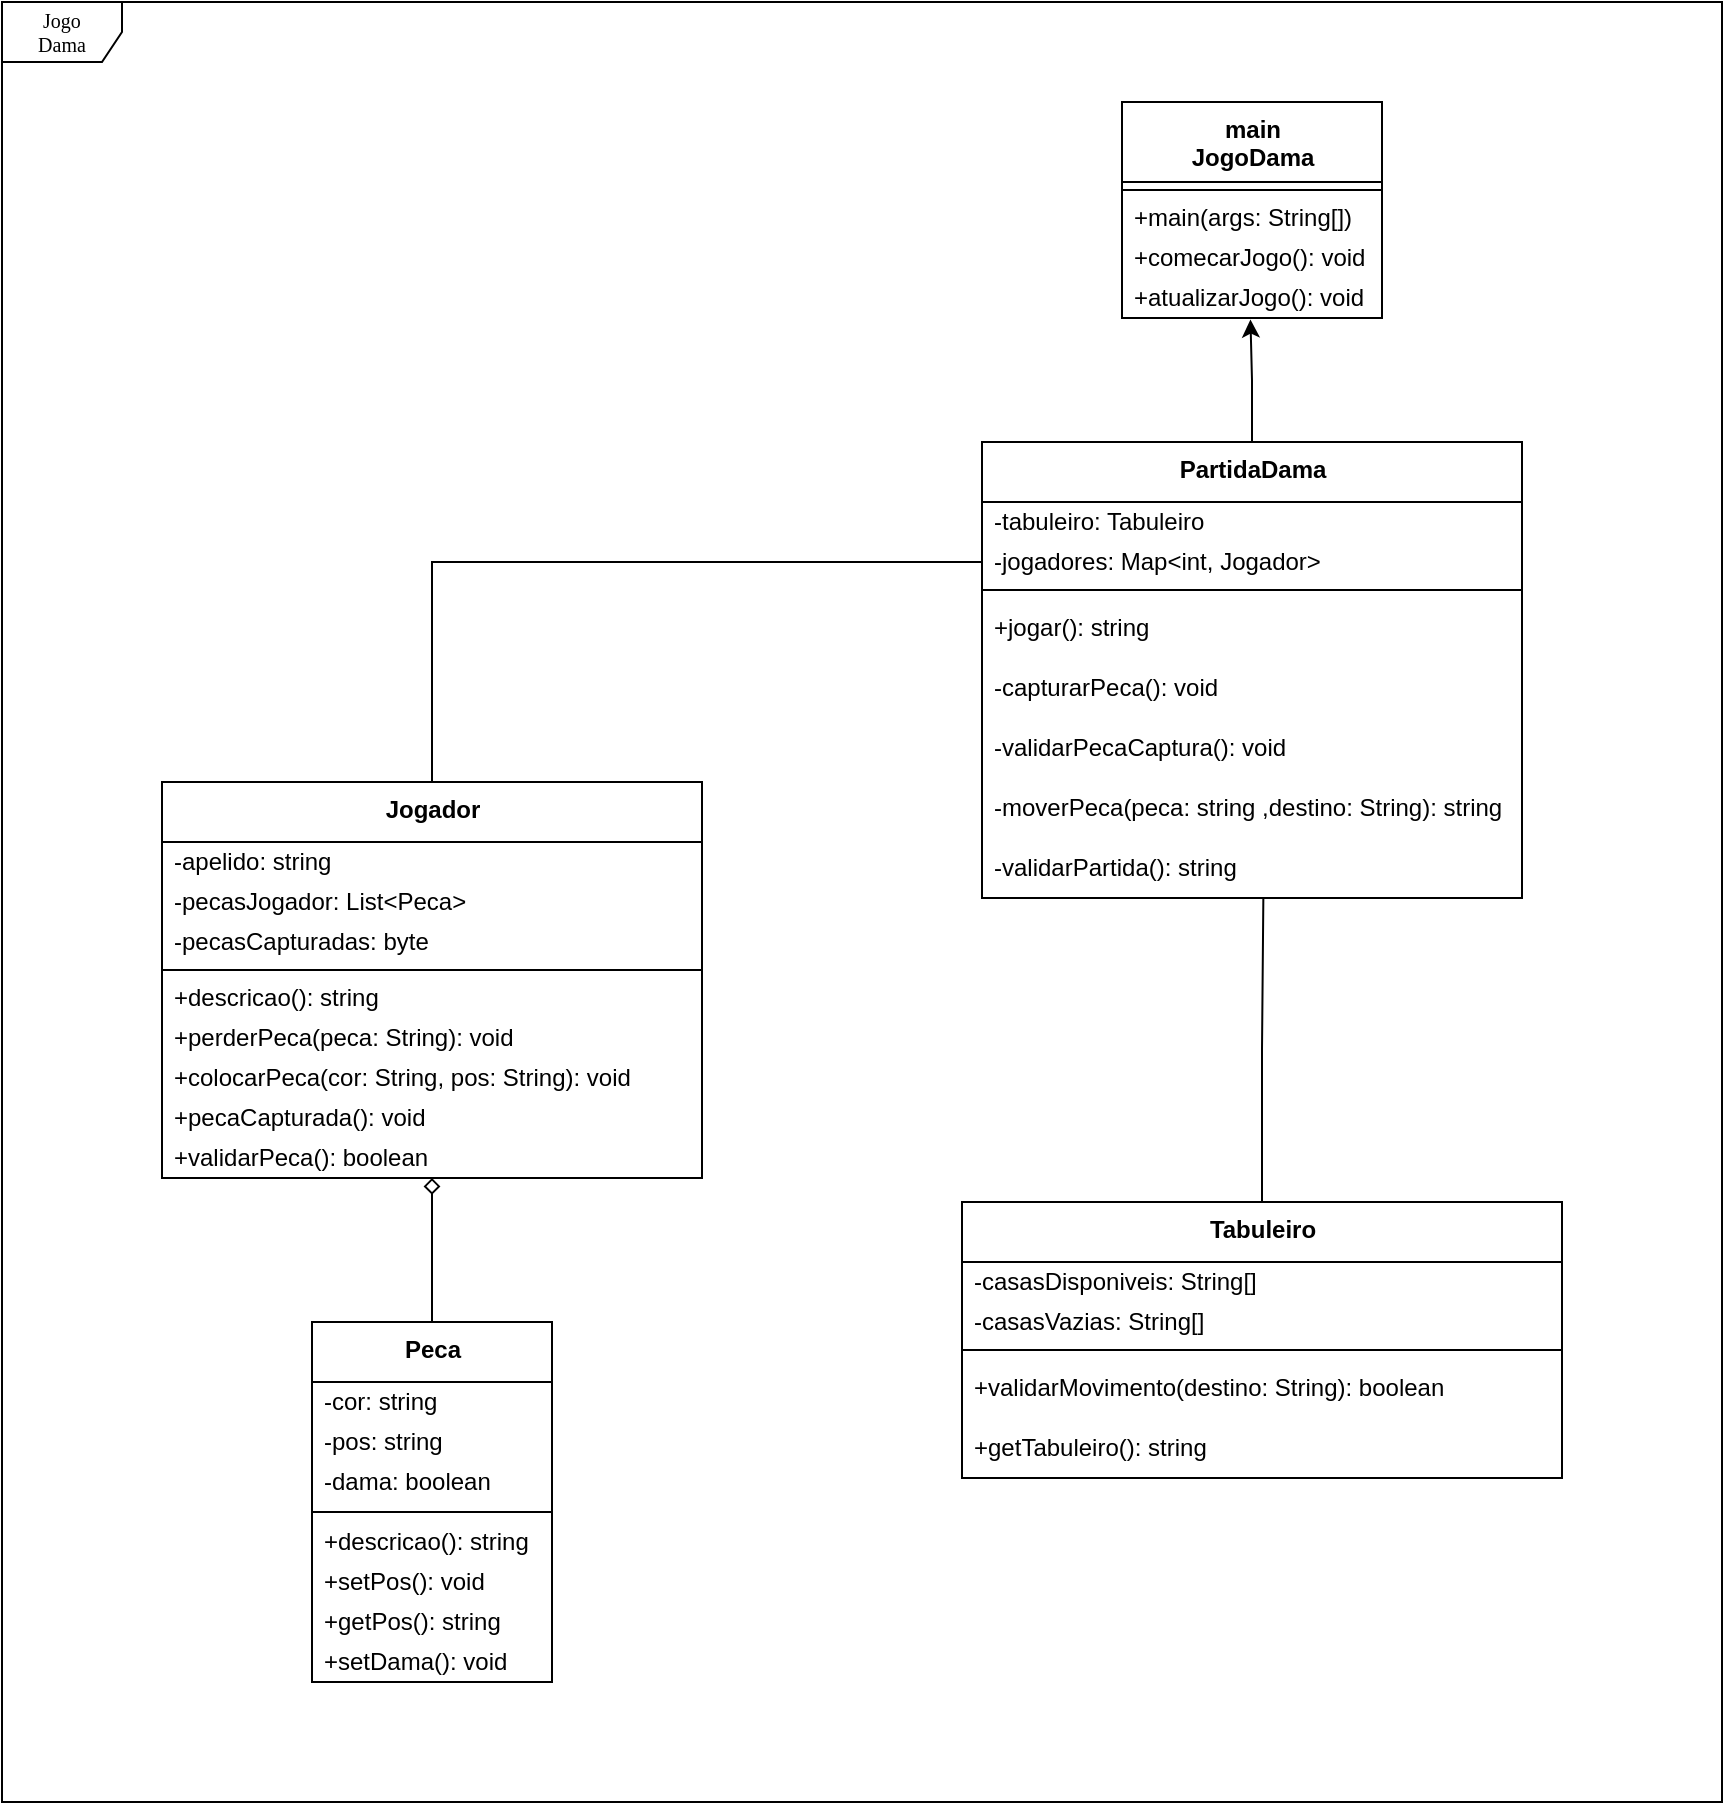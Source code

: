 <mxfile version="21.0.6" type="device"><diagram name="Page-1" id="c4acf3e9-155e-7222-9cf6-157b1a14988f"><mxGraphModel dx="2284" dy="1864" grid="1" gridSize="10" guides="1" tooltips="1" connect="1" arrows="1" fold="1" page="1" pageScale="1" pageWidth="850" pageHeight="1100" background="none" math="0" shadow="0"><root><mxCell id="0"/><mxCell id="1" parent="0"/><mxCell id="17acba5748e5396b-1" value="Jogo&lt;br&gt;Dama" style="shape=umlFrame;whiteSpace=wrap;html=1;rounded=0;shadow=0;comic=0;labelBackgroundColor=none;strokeWidth=1;fontFamily=Verdana;fontSize=10;align=center;" parent="1" vertex="1"><mxGeometry x="-450" y="-240" width="860" height="900" as="geometry"/></mxCell><mxCell id="5d2195bd80daf111-38" style="edgeStyle=orthogonalEdgeStyle;rounded=0;html=1;dashed=1;labelBackgroundColor=none;startFill=0;endArrow=open;endFill=0;endSize=10;fontFamily=Verdana;fontSize=10;" parent="1" edge="1"><mxGeometry relative="1" as="geometry"><Array as="points"><mxPoint x="590" y="721"/></Array><mxPoint x="650" y="721" as="sourcePoint"/></mxGeometry></mxCell><mxCell id="5d2195bd80daf111-40" style="edgeStyle=orthogonalEdgeStyle;rounded=0;html=1;dashed=1;labelBackgroundColor=none;startFill=0;endArrow=open;endFill=0;endSize=10;fontFamily=Verdana;fontSize=10;" parent="1" edge="1"><mxGeometry relative="1" as="geometry"><Array as="points"/><mxPoint x="730" y="838" as="targetPoint"/></mxGeometry></mxCell><mxCell id="5d2195bd80daf111-39" style="edgeStyle=orthogonalEdgeStyle;rounded=0;html=1;dashed=1;labelBackgroundColor=none;startFill=0;endArrow=open;endFill=0;endSize=10;fontFamily=Verdana;fontSize=10;" parent="1" edge="1"><mxGeometry relative="1" as="geometry"><mxPoint x="730" y="948" as="sourcePoint"/></mxGeometry></mxCell><mxCell id="5d2195bd80daf111-35" style="edgeStyle=orthogonalEdgeStyle;rounded=0;html=1;dashed=1;labelBackgroundColor=none;startFill=0;endArrow=open;endFill=0;endSize=10;fontFamily=Verdana;fontSize=10;" parent="1" edge="1"><mxGeometry relative="1" as="geometry"><Array as="points"><mxPoint x="545" y="970"/><mxPoint x="545" y="970"/></Array><mxPoint x="545" y="963" as="sourcePoint"/></mxGeometry></mxCell><mxCell id="5d2195bd80daf111-34" style="edgeStyle=orthogonalEdgeStyle;rounded=0;html=1;dashed=1;labelBackgroundColor=none;startFill=0;endArrow=open;endFill=0;endSize=10;fontFamily=Verdana;fontSize=10;" parent="1" edge="1"><mxGeometry relative="1" as="geometry"><Array as="points"><mxPoint x="410" y="1029"/><mxPoint x="410" y="1029"/></Array><mxPoint x="380" y="1029" as="sourcePoint"/></mxGeometry></mxCell><mxCell id="5d2195bd80daf111-26" style="edgeStyle=orthogonalEdgeStyle;rounded=0;html=1;dashed=1;labelBackgroundColor=none;startFill=0;endArrow=open;endFill=0;endSize=10;fontFamily=Verdana;fontSize=10;" parent="1" edge="1"><mxGeometry relative="1" as="geometry"><Array as="points"/><mxPoint x="640" y="300" as="sourcePoint"/></mxGeometry></mxCell><mxCell id="5d2195bd80daf111-21" style="edgeStyle=orthogonalEdgeStyle;rounded=0;html=1;labelBackgroundColor=none;startFill=0;endArrow=open;endFill=0;endSize=10;fontFamily=Verdana;fontSize=10;dashed=1;" parent="1" edge="1"><mxGeometry relative="1" as="geometry"><mxPoint x="350" y="97" as="targetPoint"/></mxGeometry></mxCell><mxCell id="5d2195bd80daf111-22" style="edgeStyle=orthogonalEdgeStyle;rounded=0;html=1;exitX=1;exitY=0.75;dashed=1;labelBackgroundColor=none;startFill=0;endArrow=open;endFill=0;endSize=10;fontFamily=Verdana;fontSize=10;" parent="1" edge="1"><mxGeometry relative="1" as="geometry"><Array as="points"><mxPoint x="530" y="192"/><mxPoint x="530" y="142"/></Array><mxPoint x="250" y="192" as="sourcePoint"/></mxGeometry></mxCell><mxCell id="5d2195bd80daf111-23" style="edgeStyle=orthogonalEdgeStyle;rounded=0;html=1;dashed=1;labelBackgroundColor=none;startFill=0;endArrow=open;endFill=0;endSize=10;fontFamily=Verdana;fontSize=10;" parent="1" edge="1"><mxGeometry relative="1" as="geometry"><Array as="points"><mxPoint x="320" y="290"/><mxPoint x="320" y="120"/></Array><mxPoint x="350" y="120" as="targetPoint"/></mxGeometry></mxCell><mxCell id="5d2195bd80daf111-24" style="edgeStyle=orthogonalEdgeStyle;rounded=0;html=1;dashed=1;labelBackgroundColor=none;startFill=0;endArrow=open;endFill=0;endSize=10;fontFamily=Verdana;fontSize=10;" parent="1" edge="1"><mxGeometry relative="1" as="geometry"><Array as="points"><mxPoint x="350" y="310"/><mxPoint x="350" y="210"/><mxPoint x="550" y="210"/><mxPoint x="550" y="160"/></Array><mxPoint x="580" y="160" as="targetPoint"/></mxGeometry></mxCell><mxCell id="5d2195bd80daf111-25" style="edgeStyle=orthogonalEdgeStyle;rounded=0;html=1;dashed=1;labelBackgroundColor=none;startFill=0;endArrow=open;endFill=0;endSize=10;fontFamily=Verdana;fontSize=10;" parent="1" edge="1"><mxGeometry relative="1" as="geometry"><Array as="points"><mxPoint x="370" y="340"/><mxPoint x="370" y="300"/></Array><mxPoint x="250" y="340" as="sourcePoint"/></mxGeometry></mxCell><mxCell id="5d2195bd80daf111-27" style="edgeStyle=orthogonalEdgeStyle;rounded=0;html=1;exitX=1;exitY=0.75;dashed=1;labelBackgroundColor=none;startFill=0;endArrow=open;endFill=0;endSize=10;fontFamily=Verdana;fontSize=10;" parent="1" edge="1"><mxGeometry relative="1" as="geometry"><Array as="points"><mxPoint x="320" y="375"/><mxPoint x="320" y="440"/></Array><mxPoint x="250" y="375" as="sourcePoint"/></mxGeometry></mxCell><mxCell id="5d2195bd80daf111-28" style="edgeStyle=orthogonalEdgeStyle;rounded=0;html=1;dashed=1;labelBackgroundColor=none;startFill=0;endArrow=open;endFill=0;endSize=10;fontFamily=Verdana;fontSize=10;" parent="1" edge="1"><mxGeometry relative="1" as="geometry"><Array as="points"><mxPoint x="320" y="490"/><mxPoint x="320" y="460"/></Array><mxPoint x="250" y="490" as="sourcePoint"/></mxGeometry></mxCell><mxCell id="5d2195bd80daf111-29" style="edgeStyle=orthogonalEdgeStyle;rounded=0;html=1;dashed=1;labelBackgroundColor=none;startFill=0;endArrow=open;endFill=0;endSize=10;fontFamily=Verdana;fontSize=10;" parent="1" edge="1"><mxGeometry relative="1" as="geometry"><mxPoint x="250" y="520" as="sourcePoint"/></mxGeometry></mxCell><mxCell id="5d2195bd80daf111-31" style="edgeStyle=orthogonalEdgeStyle;rounded=0;html=1;dashed=1;labelBackgroundColor=none;startFill=0;endArrow=open;endFill=0;endSize=10;fontFamily=Verdana;fontSize=10;" parent="1" edge="1"><mxGeometry relative="1" as="geometry"><Array as="points"><mxPoint x="350" y="560"/><mxPoint x="350" y="560"/></Array><mxPoint x="250" y="560" as="sourcePoint"/></mxGeometry></mxCell><mxCell id="713Jy8k_KjDcERBPW5Wb-29" style="edgeStyle=orthogonalEdgeStyle;rounded=0;orthogonalLoop=1;jettySize=auto;html=1;entryX=0;entryY=0.5;entryDx=0;entryDy=0;endArrow=none;endFill=0;" parent="1" source="Keh9Md3Negp2viUMSGSl-1" target="713Jy8k_KjDcERBPW5Wb-4" edge="1"><mxGeometry relative="1" as="geometry"/></mxCell><mxCell id="Keh9Md3Negp2viUMSGSl-1" value="&lt;b&gt;Jogador&lt;/b&gt;" style="swimlane;fontStyle=0;align=center;verticalAlign=top;childLayout=stackLayout;horizontal=1;startSize=30;horizontalStack=0;resizeParent=1;resizeParentMax=0;resizeLast=0;collapsible=0;marginBottom=0;html=1;" parent="1" vertex="1"><mxGeometry x="-370" y="150" width="270" height="198" as="geometry"/></mxCell><mxCell id="Keh9Md3Negp2viUMSGSl-3" value="-apelido: string" style="text;html=1;strokeColor=none;fillColor=none;align=left;verticalAlign=middle;spacingLeft=4;spacingRight=4;overflow=hidden;rotatable=0;points=[[0,0.5],[1,0.5]];portConstraint=eastwest;" parent="Keh9Md3Negp2viUMSGSl-1" vertex="1"><mxGeometry y="30" width="270" height="20" as="geometry"/></mxCell><mxCell id="2wpgda565pO4SzIshCAj-7" value="-pecasJogador: List&amp;lt;Peca&amp;gt;" style="text;html=1;strokeColor=none;fillColor=none;align=left;verticalAlign=middle;spacingLeft=4;spacingRight=4;overflow=hidden;rotatable=0;points=[[0,0.5],[1,0.5]];portConstraint=eastwest;" parent="Keh9Md3Negp2viUMSGSl-1" vertex="1"><mxGeometry y="50" width="270" height="20" as="geometry"/></mxCell><mxCell id="713Jy8k_KjDcERBPW5Wb-8" value="-pecasCapturadas: byte" style="text;html=1;strokeColor=none;fillColor=none;align=left;verticalAlign=middle;spacingLeft=4;spacingRight=4;overflow=hidden;rotatable=0;points=[[0,0.5],[1,0.5]];portConstraint=eastwest;" parent="Keh9Md3Negp2viUMSGSl-1" vertex="1"><mxGeometry y="70" width="270" height="20" as="geometry"/></mxCell><mxCell id="Keh9Md3Negp2viUMSGSl-6" value="" style="line;strokeWidth=1;fillColor=none;align=left;verticalAlign=middle;spacingTop=-1;spacingLeft=3;spacingRight=3;rotatable=0;labelPosition=right;points=[];portConstraint=eastwest;" parent="Keh9Md3Negp2viUMSGSl-1" vertex="1"><mxGeometry y="90" width="270" height="8" as="geometry"/></mxCell><mxCell id="w4vNDvvcDiFYVZXinLCt-1" value="+descricao(): string" style="text;html=1;strokeColor=none;fillColor=none;align=left;verticalAlign=middle;spacingLeft=4;spacingRight=4;overflow=hidden;rotatable=0;points=[[0,0.5],[1,0.5]];portConstraint=eastwest;" parent="Keh9Md3Negp2viUMSGSl-1" vertex="1"><mxGeometry y="98" width="270" height="20" as="geometry"/></mxCell><mxCell id="qogbz3wFLKQBSqNioTML-4" value="+perderPeca(peca: String): void" style="text;html=1;strokeColor=none;fillColor=none;align=left;verticalAlign=middle;spacingLeft=4;spacingRight=4;overflow=hidden;rotatable=0;points=[[0,0.5],[1,0.5]];portConstraint=eastwest;" parent="Keh9Md3Negp2viUMSGSl-1" vertex="1"><mxGeometry y="118" width="270" height="20" as="geometry"/></mxCell><mxCell id="qogbz3wFLKQBSqNioTML-5" value="+colocarPeca(cor: String, pos: String): void" style="text;html=1;strokeColor=none;fillColor=none;align=left;verticalAlign=middle;spacingLeft=4;spacingRight=4;overflow=hidden;rotatable=0;points=[[0,0.5],[1,0.5]];portConstraint=eastwest;" parent="Keh9Md3Negp2viUMSGSl-1" vertex="1"><mxGeometry y="138" width="270" height="20" as="geometry"/></mxCell><mxCell id="qogbz3wFLKQBSqNioTML-67" value="+pecaCapturada(): void" style="text;html=1;strokeColor=none;fillColor=none;align=left;verticalAlign=middle;spacingLeft=4;spacingRight=4;overflow=hidden;rotatable=0;points=[[0,0.5],[1,0.5]];portConstraint=eastwest;" parent="Keh9Md3Negp2viUMSGSl-1" vertex="1"><mxGeometry y="158" width="270" height="20" as="geometry"/></mxCell><mxCell id="qogbz3wFLKQBSqNioTML-6" value="+validarPeca(): boolean" style="text;html=1;strokeColor=none;fillColor=none;align=left;verticalAlign=middle;spacingLeft=4;spacingRight=4;overflow=hidden;rotatable=0;points=[[0,0.5],[1,0.5]];portConstraint=eastwest;" parent="Keh9Md3Negp2viUMSGSl-1" vertex="1"><mxGeometry y="178" width="270" height="20" as="geometry"/></mxCell><mxCell id="2wpgda565pO4SzIshCAj-16" style="edgeStyle=orthogonalEdgeStyle;rounded=0;orthogonalLoop=1;jettySize=auto;html=1;exitX=0.5;exitY=0;exitDx=0;exitDy=0;entryX=0.5;entryY=1;entryDx=0;entryDy=0;endArrow=diamond;endFill=0;" parent="1" source="Keh9Md3Negp2viUMSGSl-9" target="Keh9Md3Negp2viUMSGSl-1" edge="1"><mxGeometry relative="1" as="geometry"/></mxCell><mxCell id="Keh9Md3Negp2viUMSGSl-9" value="&lt;b&gt;Peca&lt;/b&gt;" style="swimlane;fontStyle=0;align=center;verticalAlign=top;childLayout=stackLayout;horizontal=1;startSize=30;horizontalStack=0;resizeParent=1;resizeParentMax=0;resizeLast=0;collapsible=0;marginBottom=0;html=1;" parent="1" vertex="1"><mxGeometry x="-295" y="420" width="120" height="180" as="geometry"/></mxCell><mxCell id="Keh9Md3Negp2viUMSGSl-11" value="-cor: string" style="text;html=1;strokeColor=none;fillColor=none;align=left;verticalAlign=middle;spacingLeft=4;spacingRight=4;overflow=hidden;rotatable=0;points=[[0,0.5],[1,0.5]];portConstraint=eastwest;" parent="Keh9Md3Negp2viUMSGSl-9" vertex="1"><mxGeometry y="30" width="120" height="20" as="geometry"/></mxCell><mxCell id="IvOtQpHJePnwfla1mtjh-27" value="-pos: string" style="text;html=1;strokeColor=none;fillColor=none;align=left;verticalAlign=middle;spacingLeft=4;spacingRight=4;overflow=hidden;rotatable=0;points=[[0,0.5],[1,0.5]];portConstraint=eastwest;" parent="Keh9Md3Negp2viUMSGSl-9" vertex="1"><mxGeometry y="50" width="120" height="20" as="geometry"/></mxCell><mxCell id="2wpgda565pO4SzIshCAj-10" value="-dama: boolean" style="text;html=1;strokeColor=none;fillColor=none;align=left;verticalAlign=middle;spacingLeft=4;spacingRight=4;overflow=hidden;rotatable=0;points=[[0,0.5],[1,0.5]];portConstraint=eastwest;" parent="Keh9Md3Negp2viUMSGSl-9" vertex="1"><mxGeometry y="70" width="120" height="20" as="geometry"/></mxCell><mxCell id="Keh9Md3Negp2viUMSGSl-14" value="" style="line;strokeWidth=1;fillColor=none;align=left;verticalAlign=middle;spacingTop=-1;spacingLeft=3;spacingRight=3;rotatable=0;labelPosition=right;points=[];portConstraint=eastwest;" parent="Keh9Md3Negp2viUMSGSl-9" vertex="1"><mxGeometry y="90" width="120" height="10" as="geometry"/></mxCell><mxCell id="Keh9Md3Negp2viUMSGSl-16" value="+descricao(): string" style="text;html=1;strokeColor=none;fillColor=none;align=left;verticalAlign=middle;spacingLeft=4;spacingRight=4;overflow=hidden;rotatable=0;points=[[0,0.5],[1,0.5]];portConstraint=eastwest;" parent="Keh9Md3Negp2viUMSGSl-9" vertex="1"><mxGeometry y="100" width="120" height="20" as="geometry"/></mxCell><mxCell id="qogbz3wFLKQBSqNioTML-1" value="+setPos(): void" style="text;html=1;strokeColor=none;fillColor=none;align=left;verticalAlign=middle;spacingLeft=4;spacingRight=4;overflow=hidden;rotatable=0;points=[[0,0.5],[1,0.5]];portConstraint=eastwest;" parent="Keh9Md3Negp2viUMSGSl-9" vertex="1"><mxGeometry y="120" width="120" height="20" as="geometry"/></mxCell><mxCell id="qogbz3wFLKQBSqNioTML-2" value="+getPos(): string" style="text;html=1;strokeColor=none;fillColor=none;align=left;verticalAlign=middle;spacingLeft=4;spacingRight=4;overflow=hidden;rotatable=0;points=[[0,0.5],[1,0.5]];portConstraint=eastwest;" parent="Keh9Md3Negp2viUMSGSl-9" vertex="1"><mxGeometry y="140" width="120" height="20" as="geometry"/></mxCell><mxCell id="qogbz3wFLKQBSqNioTML-3" value="+setDama(): void" style="text;html=1;strokeColor=none;fillColor=none;align=left;verticalAlign=middle;spacingLeft=4;spacingRight=4;overflow=hidden;rotatable=0;points=[[0,0.5],[1,0.5]];portConstraint=eastwest;" parent="Keh9Md3Negp2viUMSGSl-9" vertex="1"><mxGeometry y="160" width="120" height="20" as="geometry"/></mxCell><mxCell id="qogbz3wFLKQBSqNioTML-9" style="edgeStyle=orthogonalEdgeStyle;rounded=0;orthogonalLoop=1;jettySize=auto;html=1;entryX=0.521;entryY=1.013;entryDx=0;entryDy=0;entryPerimeter=0;endArrow=none;endFill=0;" parent="1" source="Keh9Md3Negp2viUMSGSl-25" target="qogbz3wFLKQBSqNioTML-7" edge="1"><mxGeometry relative="1" as="geometry"/></mxCell><mxCell id="Keh9Md3Negp2viUMSGSl-25" value="&lt;b&gt;Tabuleiro&lt;br&gt;&lt;/b&gt;" style="swimlane;fontStyle=0;align=center;verticalAlign=top;childLayout=stackLayout;horizontal=1;startSize=30;horizontalStack=0;resizeParent=1;resizeParentMax=0;resizeLast=0;collapsible=0;marginBottom=0;html=1;" parent="1" vertex="1"><mxGeometry x="30" y="360" width="300" height="138" as="geometry"/></mxCell><mxCell id="713Jy8k_KjDcERBPW5Wb-1" value="-casasDisponiveis: String[]&amp;nbsp;" style="text;html=1;strokeColor=none;fillColor=none;align=left;verticalAlign=middle;spacingLeft=4;spacingRight=4;overflow=hidden;rotatable=0;points=[[0,0.5],[1,0.5]];portConstraint=eastwest;" parent="Keh9Md3Negp2viUMSGSl-25" vertex="1"><mxGeometry y="30" width="300" height="20" as="geometry"/></mxCell><mxCell id="n_7vxLycrx_K57SjDpYp-1" value="-casasVazias: String[]&amp;nbsp;" style="text;html=1;strokeColor=none;fillColor=none;align=left;verticalAlign=middle;spacingLeft=4;spacingRight=4;overflow=hidden;rotatable=0;points=[[0,0.5],[1,0.5]];portConstraint=eastwest;" vertex="1" parent="Keh9Md3Negp2viUMSGSl-25"><mxGeometry y="50" width="300" height="20" as="geometry"/></mxCell><mxCell id="Keh9Md3Negp2viUMSGSl-27" value="" style="line;strokeWidth=1;fillColor=none;align=left;verticalAlign=middle;spacingTop=-1;spacingLeft=3;spacingRight=3;rotatable=0;labelPosition=right;points=[];portConstraint=eastwest;" parent="Keh9Md3Negp2viUMSGSl-25" vertex="1"><mxGeometry y="70" width="300" height="8" as="geometry"/></mxCell><mxCell id="713Jy8k_KjDcERBPW5Wb-15" value="+validarMovimento(destino: String): boolean" style="text;html=1;strokeColor=none;fillColor=none;align=left;verticalAlign=middle;spacingLeft=4;spacingRight=4;overflow=hidden;rotatable=0;points=[[0,0.5],[1,0.5]];portConstraint=eastwest;" parent="Keh9Md3Negp2viUMSGSl-25" vertex="1"><mxGeometry y="78" width="300" height="30" as="geometry"/></mxCell><mxCell id="713Jy8k_KjDcERBPW5Wb-31" value="+getTabuleiro(): string" style="text;html=1;strokeColor=none;fillColor=none;align=left;verticalAlign=middle;spacingLeft=4;spacingRight=4;overflow=hidden;rotatable=0;points=[[0,0.5],[1,0.5]];portConstraint=eastwest;" parent="Keh9Md3Negp2viUMSGSl-25" vertex="1"><mxGeometry y="108" width="300" height="30" as="geometry"/></mxCell><mxCell id="Keh9Md3Negp2viUMSGSl-30" value="&lt;b&gt;main&lt;br&gt;JogoDama&lt;br&gt;&lt;/b&gt;" style="swimlane;fontStyle=0;align=center;verticalAlign=top;childLayout=stackLayout;horizontal=1;startSize=40;horizontalStack=0;resizeParent=1;resizeParentMax=0;resizeLast=0;collapsible=0;marginBottom=0;html=1;" parent="1" vertex="1"><mxGeometry x="110" y="-190" width="130" height="108" as="geometry"/></mxCell><mxCell id="Keh9Md3Negp2viUMSGSl-32" value="" style="line;strokeWidth=1;fillColor=none;align=left;verticalAlign=middle;spacingTop=-1;spacingLeft=3;spacingRight=3;rotatable=0;labelPosition=right;points=[];portConstraint=eastwest;" parent="Keh9Md3Negp2viUMSGSl-30" vertex="1"><mxGeometry y="40" width="130" height="8" as="geometry"/></mxCell><mxCell id="Keh9Md3Negp2viUMSGSl-33" value="+main(args:&amp;nbsp;String[])" style="text;html=1;strokeColor=none;fillColor=none;align=left;verticalAlign=middle;spacingLeft=4;spacingRight=4;overflow=hidden;rotatable=0;points=[[0,0.5],[1,0.5]];portConstraint=eastwest;" parent="Keh9Md3Negp2viUMSGSl-30" vertex="1"><mxGeometry y="48" width="130" height="20" as="geometry"/></mxCell><mxCell id="Keh9Md3Negp2viUMSGSl-28" value="+comecarJogo(): void" style="text;html=1;strokeColor=none;fillColor=none;align=left;verticalAlign=middle;spacingLeft=4;spacingRight=4;overflow=hidden;rotatable=0;points=[[0,0.5],[1,0.5]];portConstraint=eastwest;" parent="Keh9Md3Negp2viUMSGSl-30" vertex="1"><mxGeometry y="68" width="130" height="20" as="geometry"/></mxCell><mxCell id="2wpgda565pO4SzIshCAj-17" value="+atualizarJogo(): void" style="text;html=1;strokeColor=none;fillColor=none;align=left;verticalAlign=middle;spacingLeft=4;spacingRight=4;overflow=hidden;rotatable=0;points=[[0,0.5],[1,0.5]];portConstraint=eastwest;" parent="Keh9Md3Negp2viUMSGSl-30" vertex="1"><mxGeometry y="88" width="130" height="20" as="geometry"/></mxCell><mxCell id="713Jy8k_KjDcERBPW5Wb-27" style="edgeStyle=orthogonalEdgeStyle;rounded=0;orthogonalLoop=1;jettySize=auto;html=1;entryX=0.494;entryY=1.04;entryDx=0;entryDy=0;entryPerimeter=0;" parent="1" source="713Jy8k_KjDcERBPW5Wb-16" target="2wpgda565pO4SzIshCAj-17" edge="1"><mxGeometry relative="1" as="geometry"/></mxCell><mxCell id="713Jy8k_KjDcERBPW5Wb-16" value="&lt;b&gt;PartidaDama&lt;br&gt;&lt;/b&gt;" style="swimlane;fontStyle=0;align=center;verticalAlign=top;childLayout=stackLayout;horizontal=1;startSize=30;horizontalStack=0;resizeParent=1;resizeParentMax=0;resizeLast=0;collapsible=0;marginBottom=0;html=1;" parent="1" vertex="1"><mxGeometry x="40" y="-20" width="270" height="228" as="geometry"/></mxCell><mxCell id="713Jy8k_KjDcERBPW5Wb-22" value="-tabuleiro: Tabuleiro" style="text;html=1;strokeColor=none;fillColor=none;align=left;verticalAlign=middle;spacingLeft=4;spacingRight=4;overflow=hidden;rotatable=0;points=[[0,0.5],[1,0.5]];portConstraint=eastwest;" parent="713Jy8k_KjDcERBPW5Wb-16" vertex="1"><mxGeometry y="30" width="270" height="20" as="geometry"/></mxCell><mxCell id="713Jy8k_KjDcERBPW5Wb-4" value="-jogadores: Map&amp;lt;int, Jogador&amp;gt;" style="text;html=1;strokeColor=none;fillColor=none;align=left;verticalAlign=middle;spacingLeft=4;spacingRight=4;overflow=hidden;rotatable=0;points=[[0,0.5],[1,0.5]];portConstraint=eastwest;" parent="713Jy8k_KjDcERBPW5Wb-16" vertex="1"><mxGeometry y="50" width="270" height="20" as="geometry"/></mxCell><mxCell id="713Jy8k_KjDcERBPW5Wb-17" value="" style="line;strokeWidth=1;fillColor=none;align=left;verticalAlign=middle;spacingTop=-1;spacingLeft=3;spacingRight=3;rotatable=0;labelPosition=right;points=[];portConstraint=eastwest;" parent="713Jy8k_KjDcERBPW5Wb-16" vertex="1"><mxGeometry y="70" width="270" height="8" as="geometry"/></mxCell><mxCell id="713Jy8k_KjDcERBPW5Wb-23" value="+jogar(): string" style="text;html=1;strokeColor=none;fillColor=none;align=left;verticalAlign=middle;spacingLeft=4;spacingRight=4;overflow=hidden;rotatable=0;points=[[0,0.5],[1,0.5]];portConstraint=eastwest;" parent="713Jy8k_KjDcERBPW5Wb-16" vertex="1"><mxGeometry y="78" width="270" height="30" as="geometry"/></mxCell><mxCell id="713Jy8k_KjDcERBPW5Wb-13" value="-capturarPeca(): void" style="text;html=1;strokeColor=none;fillColor=none;align=left;verticalAlign=middle;spacingLeft=4;spacingRight=4;overflow=hidden;rotatable=0;points=[[0,0.5],[1,0.5]];portConstraint=eastwest;" parent="713Jy8k_KjDcERBPW5Wb-16" vertex="1"><mxGeometry y="108" width="270" height="30" as="geometry"/></mxCell><mxCell id="2wpgda565pO4SzIshCAj-9" style="edgeStyle=orthogonalEdgeStyle;rounded=0;orthogonalLoop=1;jettySize=auto;html=1;exitX=1;exitY=0.5;exitDx=0;exitDy=0;" parent="713Jy8k_KjDcERBPW5Wb-16" source="2wpgda565pO4SzIshCAj-3" target="2wpgda565pO4SzIshCAj-3" edge="1"><mxGeometry relative="1" as="geometry"/></mxCell><mxCell id="w4vNDvvcDiFYVZXinLCt-2" value="-validarPecaCaptura(): void" style="text;html=1;strokeColor=none;fillColor=none;align=left;verticalAlign=middle;spacingLeft=4;spacingRight=4;overflow=hidden;rotatable=0;points=[[0,0.5],[1,0.5]];portConstraint=eastwest;" parent="713Jy8k_KjDcERBPW5Wb-16" vertex="1"><mxGeometry y="138" width="270" height="30" as="geometry"/></mxCell><mxCell id="2wpgda565pO4SzIshCAj-3" value="-moverPeca(peca: string ,destino: String): string" style="text;html=1;strokeColor=none;fillColor=none;align=left;verticalAlign=middle;spacingLeft=4;spacingRight=4;overflow=hidden;rotatable=0;points=[[0,0.5],[1,0.5]];portConstraint=eastwest;" parent="713Jy8k_KjDcERBPW5Wb-16" vertex="1"><mxGeometry y="168" width="270" height="30" as="geometry"/></mxCell><mxCell id="qogbz3wFLKQBSqNioTML-7" value="-validarPartida(): string" style="text;html=1;strokeColor=none;fillColor=none;align=left;verticalAlign=middle;spacingLeft=4;spacingRight=4;overflow=hidden;rotatable=0;points=[[0,0.5],[1,0.5]];portConstraint=eastwest;" parent="713Jy8k_KjDcERBPW5Wb-16" vertex="1"><mxGeometry y="198" width="270" height="30" as="geometry"/></mxCell></root></mxGraphModel></diagram></mxfile>